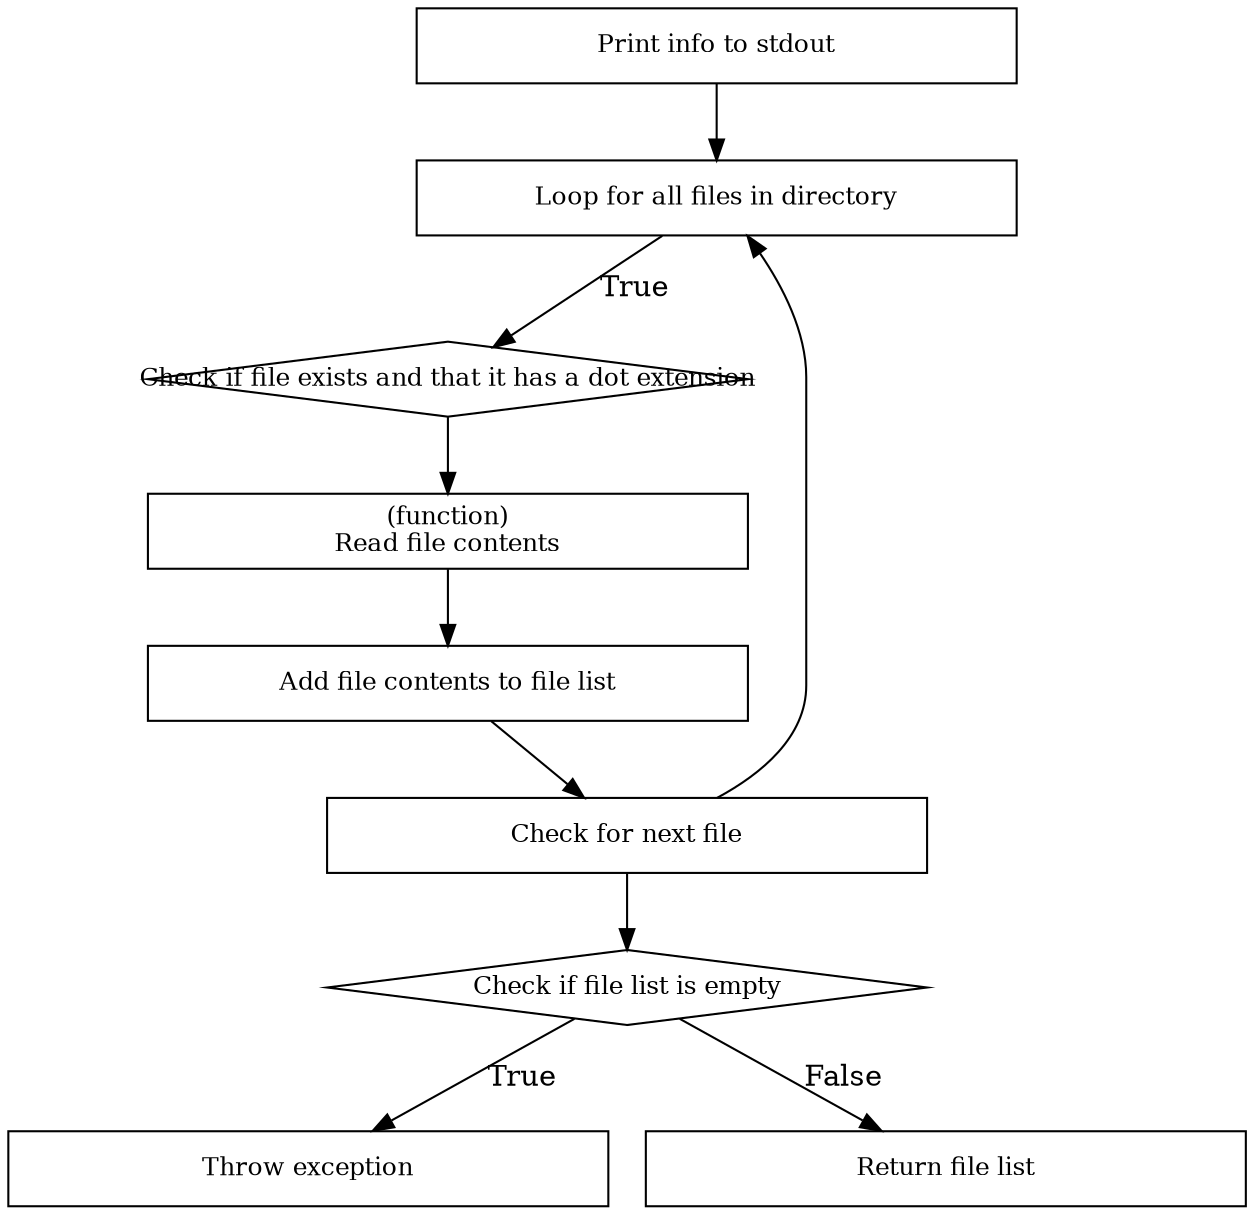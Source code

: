 digraph "Read Directory" {
    rankdir="TB";
    node [shape="rectangle",fixedsize=true,height=0.5,width=4.0,fontsize=12];

    print_info [label="Print info to stdout"];
    loop_files [label="Loop for all files in directory"];
    check_file [label="Check if file exists and that it has a dot extension",shape=diamond];
    read_file [label="(function)\nRead file contents"];
    add_list [label="Add file contents to file list"];
    check_list [label="Check if file list is empty",shape=diamond];
    throw_exception [label="Throw exception"];
    return_list [label="Return file list"];
    check_next_file [label="Check for next file"];

    print_info -> loop_files;
    loop_files -> check_file [label="True"];
    check_file -> read_file -> add_list -> check_next_file;
    check_next_file -> loop_files;
    check_next_file -> check_list;
    check_list -> throw_exception [label="True"];
    check_list -> return_list [label="False"];
}
